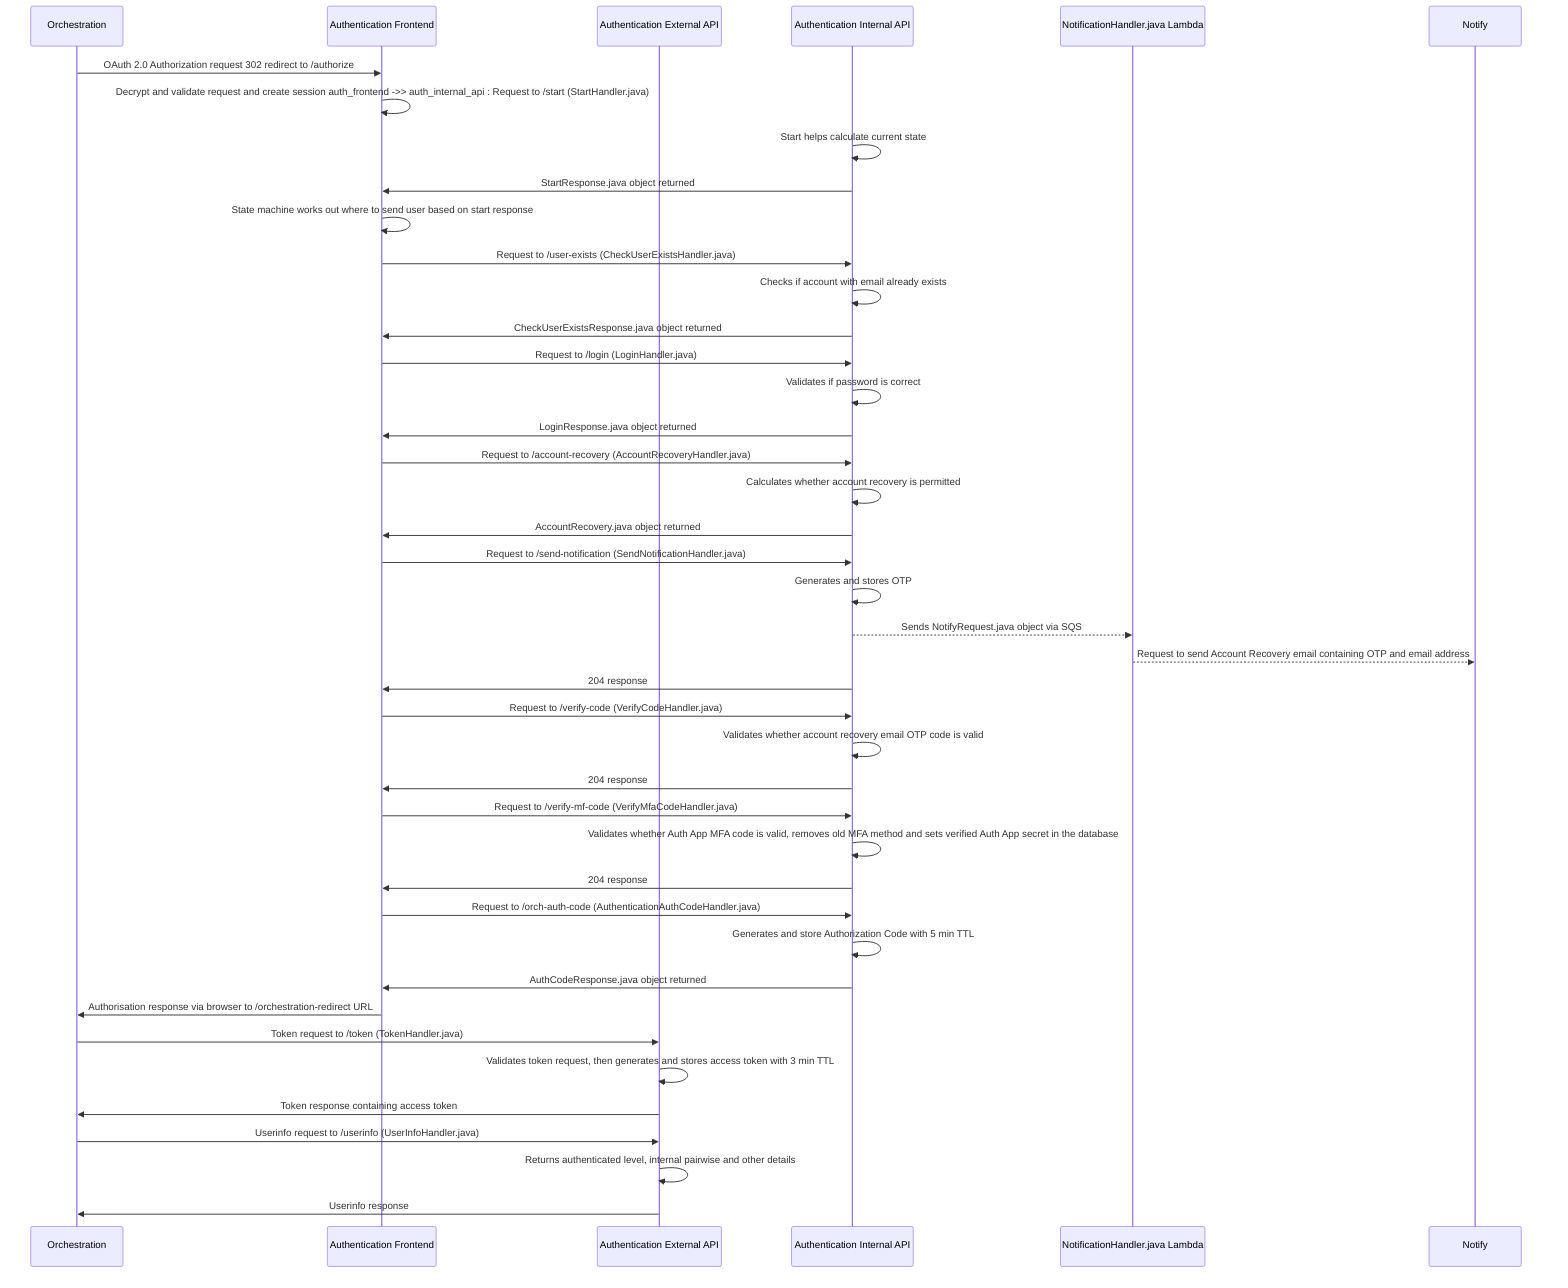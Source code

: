 sequenceDiagram
    participant orch_api as Orchestration
    participant auth_frontend as Authentication Frontend
    participant auth_external_api as Authentication External API
    participant auth_internal_api as Authentication Internal API
    participant notification_queue as NotificationHandler.java Lambda   
    participant notify as Notify   
    orch_api ->> auth_frontend : OAuth 2.0 Authorization request 302 redirect to /authorize
    auth_frontend ->> auth_frontend : Decrypt and validate request and create session    auth_frontend ->> auth_internal_api : Request to /start (StartHandler.java)
    auth_internal_api ->> auth_internal_api : Start helps calculate current state
    auth_internal_api ->> auth_frontend : StartResponse.java object returned
    auth_frontend ->> auth_frontend : State machine works out where to send user based on start response
    auth_frontend ->> auth_internal_api : Request to /user-exists (CheckUserExistsHandler.java)
    auth_internal_api ->> auth_internal_api : Checks if account with email already exists
    auth_internal_api ->> auth_frontend: CheckUserExistsResponse.java object returned
    auth_frontend ->> auth_internal_api : Request to /login (LoginHandler.java)
    auth_internal_api ->> auth_internal_api : Validates if password is correct
    auth_internal_api ->> auth_frontend: LoginResponse.java object returned
    auth_frontend ->> auth_internal_api : Request to /account-recovery (AccountRecoveryHandler.java)
    auth_internal_api ->> auth_internal_api : Calculates whether account recovery is permitted
    auth_internal_api ->> auth_frontend: AccountRecovery.java object returned
    auth_frontend ->> auth_internal_api : Request to /send-notification (SendNotificationHandler.java)
    auth_internal_api ->> auth_internal_api : Generates and stores OTP
    auth_internal_api -->> notification_queue : Sends NotifyRequest.java object via SQS
    notification_queue -->> notify : Request to send Account Recovery email containing OTP and email address
    auth_internal_api ->> auth_frontend : 204 response
    auth_frontend ->> auth_internal_api : Request to /verify-code (VerifyCodeHandler.java)
    auth_internal_api ->> auth_internal_api : Validates whether account recovery email OTP code is valid
    auth_internal_api ->> auth_frontend: 204 response
    auth_frontend ->> auth_internal_api : Request to /verify-mf-code (VerifyMfaCodeHandler.java)
    auth_internal_api ->> auth_internal_api : Validates whether Auth App MFA code is valid, removes old MFA method and sets verified Auth App secret in the database
    auth_internal_api ->> auth_frontend: 204 response
    auth_frontend ->> auth_internal_api : Request to /orch-auth-code (AuthenticationAuthCodeHandler.java)
    auth_internal_api ->> auth_internal_api : Generates and store Authorization Code with 5 min TTL
    auth_internal_api ->> auth_frontend: AuthCodeResponse.java object returned
    auth_frontend ->> orch_api : Authorisation response via browser to /orchestration-redirect URL
    orch_api ->> auth_external_api: Token request to /token (TokenHandler.java)
    auth_external_api ->> auth_external_api : Validates token request, then generates and stores access token with 3 min TTL
    auth_external_api ->> orch_api : Token response containing access token
    orch_api ->> auth_external_api: Userinfo request to /userinfo (UserInfoHandler.java)
    auth_external_api ->> auth_external_api: Returns authenticated level, internal pairwise and other details
    auth_external_api ->> orch_api : Userinfo response